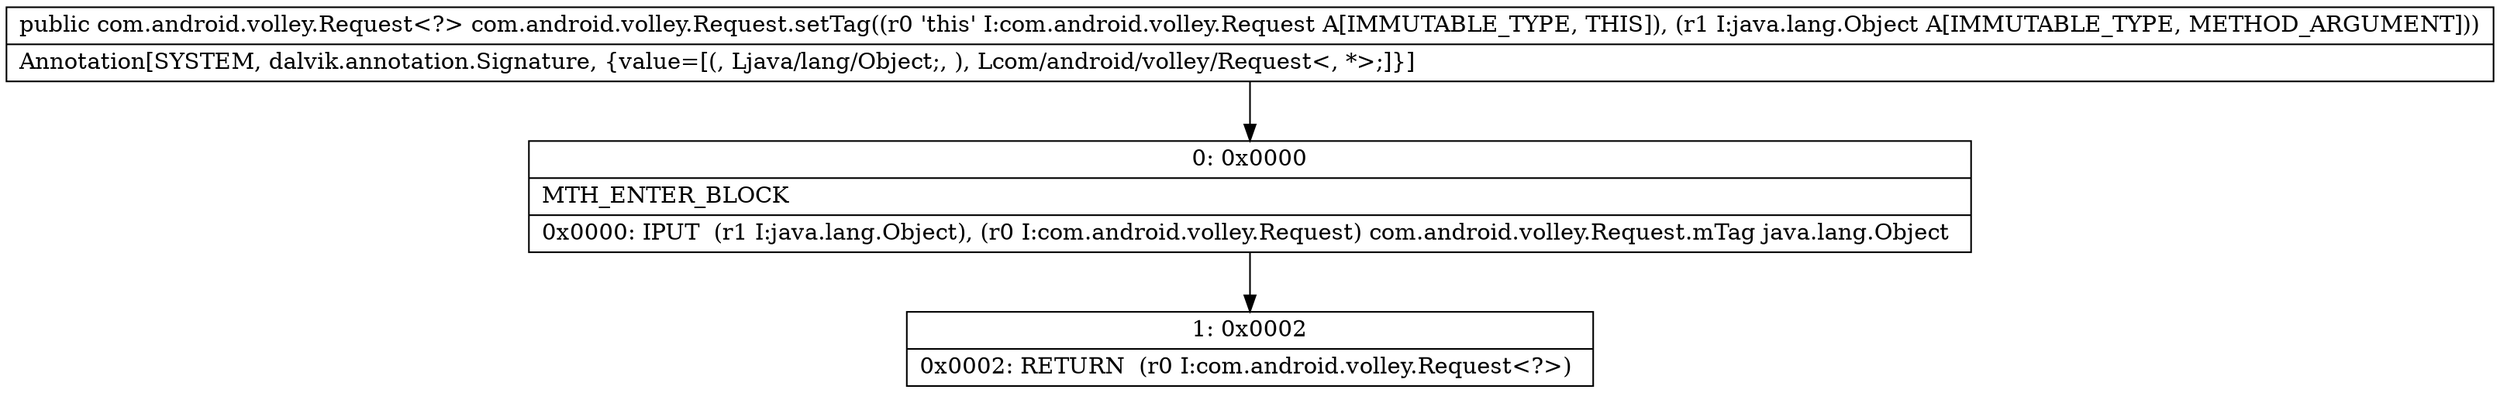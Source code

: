 digraph "CFG forcom.android.volley.Request.setTag(Ljava\/lang\/Object;)Lcom\/android\/volley\/Request;" {
Node_0 [shape=record,label="{0\:\ 0x0000|MTH_ENTER_BLOCK\l|0x0000: IPUT  (r1 I:java.lang.Object), (r0 I:com.android.volley.Request) com.android.volley.Request.mTag java.lang.Object \l}"];
Node_1 [shape=record,label="{1\:\ 0x0002|0x0002: RETURN  (r0 I:com.android.volley.Request\<?\>) \l}"];
MethodNode[shape=record,label="{public com.android.volley.Request\<?\> com.android.volley.Request.setTag((r0 'this' I:com.android.volley.Request A[IMMUTABLE_TYPE, THIS]), (r1 I:java.lang.Object A[IMMUTABLE_TYPE, METHOD_ARGUMENT]))  | Annotation[SYSTEM, dalvik.annotation.Signature, \{value=[(, Ljava\/lang\/Object;, ), Lcom\/android\/volley\/Request\<, *\>;]\}]\l}"];
MethodNode -> Node_0;
Node_0 -> Node_1;
}

